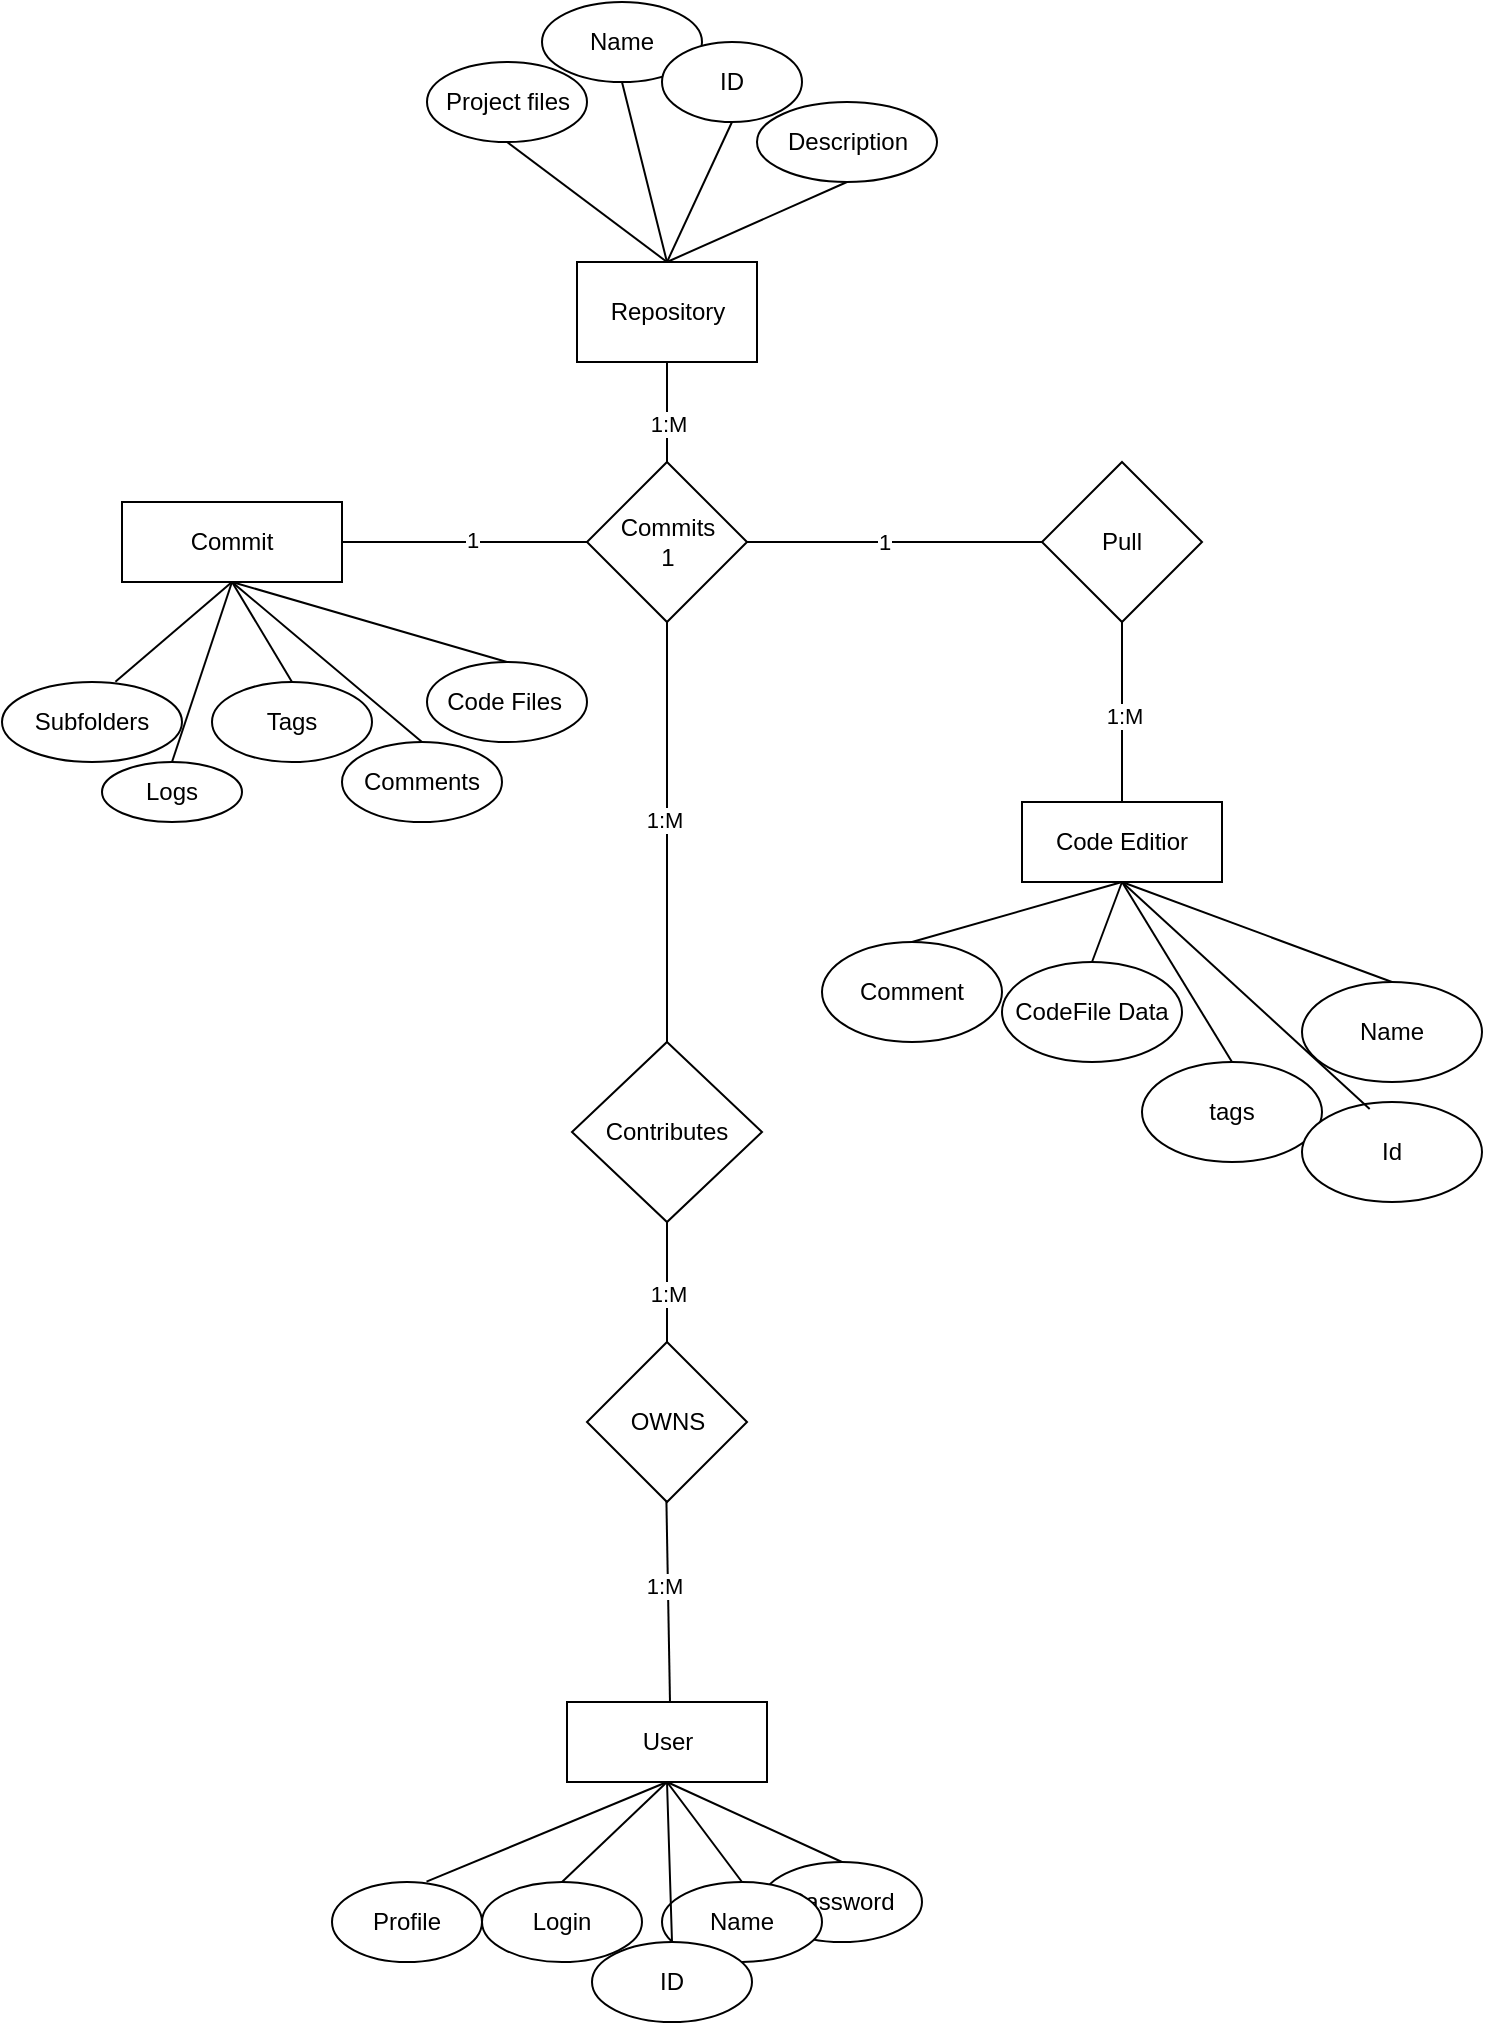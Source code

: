 <mxfile version="26.1.3">
  <diagram name="Page-1" id="3nDueZsEviXtk1KdZRw2">
    <mxGraphModel dx="3470" dy="1395" grid="1" gridSize="10" guides="1" tooltips="1" connect="1" arrows="1" fold="1" page="1" pageScale="1" pageWidth="850" pageHeight="1100" math="0" shadow="0">
      <root>
        <mxCell id="0" />
        <mxCell id="1" parent="0" />
        <mxCell id="WW0Aqr3g7VBlTiyXQAqH-1" value="Repository" style="rounded=0;whiteSpace=wrap;html=1;" vertex="1" parent="1">
          <mxGeometry x="-62.5" y="130" width="90" height="50" as="geometry" />
        </mxCell>
        <mxCell id="WW0Aqr3g7VBlTiyXQAqH-2" value="Name" style="ellipse;whiteSpace=wrap;html=1;" vertex="1" parent="1">
          <mxGeometry x="-80" width="80" height="40" as="geometry" />
        </mxCell>
        <mxCell id="WW0Aqr3g7VBlTiyXQAqH-3" value="ID" style="ellipse;whiteSpace=wrap;html=1;" vertex="1" parent="1">
          <mxGeometry x="-20" y="20" width="70" height="40" as="geometry" />
        </mxCell>
        <mxCell id="WW0Aqr3g7VBlTiyXQAqH-4" value="Description" style="ellipse;whiteSpace=wrap;html=1;" vertex="1" parent="1">
          <mxGeometry x="27.5" y="50" width="90" height="40" as="geometry" />
        </mxCell>
        <mxCell id="WW0Aqr3g7VBlTiyXQAqH-5" value="Project files" style="ellipse;whiteSpace=wrap;html=1;" vertex="1" parent="1">
          <mxGeometry x="-137.5" y="30" width="80" height="40" as="geometry" />
        </mxCell>
        <mxCell id="WW0Aqr3g7VBlTiyXQAqH-6" value="" style="endArrow=none;html=1;rounded=0;exitX=0.5;exitY=1;exitDx=0;exitDy=0;entryX=0.5;entryY=0;entryDx=0;entryDy=0;" edge="1" parent="1" source="WW0Aqr3g7VBlTiyXQAqH-5" target="WW0Aqr3g7VBlTiyXQAqH-1">
          <mxGeometry width="50" height="50" relative="1" as="geometry">
            <mxPoint x="130" y="310" as="sourcePoint" />
            <mxPoint x="180" y="260" as="targetPoint" />
          </mxGeometry>
        </mxCell>
        <mxCell id="WW0Aqr3g7VBlTiyXQAqH-7" value="" style="endArrow=none;html=1;rounded=0;exitX=0.5;exitY=1;exitDx=0;exitDy=0;entryX=0.5;entryY=0;entryDx=0;entryDy=0;" edge="1" parent="1" source="WW0Aqr3g7VBlTiyXQAqH-2" target="WW0Aqr3g7VBlTiyXQAqH-1">
          <mxGeometry width="50" height="50" relative="1" as="geometry">
            <mxPoint x="130" y="310" as="sourcePoint" />
            <mxPoint x="180" y="260" as="targetPoint" />
          </mxGeometry>
        </mxCell>
        <mxCell id="WW0Aqr3g7VBlTiyXQAqH-9" value="" style="endArrow=none;html=1;rounded=0;entryX=0.5;entryY=1;entryDx=0;entryDy=0;exitX=0.5;exitY=0;exitDx=0;exitDy=0;" edge="1" parent="1" source="WW0Aqr3g7VBlTiyXQAqH-1" target="WW0Aqr3g7VBlTiyXQAqH-4">
          <mxGeometry width="50" height="50" relative="1" as="geometry">
            <mxPoint x="130" y="310" as="sourcePoint" />
            <mxPoint x="230" y="170" as="targetPoint" />
          </mxGeometry>
        </mxCell>
        <mxCell id="WW0Aqr3g7VBlTiyXQAqH-10" value="" style="endArrow=none;html=1;rounded=0;entryX=0.5;entryY=1;entryDx=0;entryDy=0;exitX=0.5;exitY=0;exitDx=0;exitDy=0;" edge="1" parent="1" source="WW0Aqr3g7VBlTiyXQAqH-1" target="WW0Aqr3g7VBlTiyXQAqH-3">
          <mxGeometry width="50" height="50" relative="1" as="geometry">
            <mxPoint x="130" y="310" as="sourcePoint" />
            <mxPoint x="180" y="260" as="targetPoint" />
          </mxGeometry>
        </mxCell>
        <mxCell id="WW0Aqr3g7VBlTiyXQAqH-11" value="Commits&lt;div&gt;1&lt;/div&gt;" style="rhombus;whiteSpace=wrap;html=1;" vertex="1" parent="1">
          <mxGeometry x="-57.5" y="230" width="80" height="80" as="geometry" />
        </mxCell>
        <mxCell id="WW0Aqr3g7VBlTiyXQAqH-13" value="" style="endArrow=none;html=1;rounded=0;exitX=0.5;exitY=1;exitDx=0;exitDy=0;entryX=0.5;entryY=0;entryDx=0;entryDy=0;fontSize=13;" edge="1" parent="1" source="WW0Aqr3g7VBlTiyXQAqH-1" target="WW0Aqr3g7VBlTiyXQAqH-11">
          <mxGeometry width="50" height="50" relative="1" as="geometry">
            <mxPoint x="130" y="310" as="sourcePoint" />
            <mxPoint x="180" y="260" as="targetPoint" />
          </mxGeometry>
        </mxCell>
        <mxCell id="WW0Aqr3g7VBlTiyXQAqH-77" value="1:M" style="edgeLabel;html=1;align=center;verticalAlign=middle;resizable=0;points=[];" vertex="1" connectable="0" parent="WW0Aqr3g7VBlTiyXQAqH-13">
          <mxGeometry x="-0.228" y="-4" relative="1" as="geometry">
            <mxPoint x="4" y="11" as="offset" />
          </mxGeometry>
        </mxCell>
        <mxCell id="WW0Aqr3g7VBlTiyXQAqH-15" value="Commit" style="rounded=0;whiteSpace=wrap;html=1;" vertex="1" parent="1">
          <mxGeometry x="-290" y="250" width="110" height="40" as="geometry" />
        </mxCell>
        <mxCell id="WW0Aqr3g7VBlTiyXQAqH-16" value="Tags" style="ellipse;whiteSpace=wrap;html=1;" vertex="1" parent="1">
          <mxGeometry x="-245" y="340" width="80" height="40" as="geometry" />
        </mxCell>
        <mxCell id="WW0Aqr3g7VBlTiyXQAqH-17" value="Comments" style="ellipse;whiteSpace=wrap;html=1;" vertex="1" parent="1">
          <mxGeometry x="-180" y="370" width="80" height="40" as="geometry" />
        </mxCell>
        <mxCell id="WW0Aqr3g7VBlTiyXQAqH-18" value="Logs" style="ellipse;whiteSpace=wrap;html=1;" vertex="1" parent="1">
          <mxGeometry x="-300" y="380" width="70" height="30" as="geometry" />
        </mxCell>
        <mxCell id="WW0Aqr3g7VBlTiyXQAqH-19" value="Code Files&amp;nbsp;" style="ellipse;whiteSpace=wrap;html=1;" vertex="1" parent="1">
          <mxGeometry x="-137.5" y="330" width="80" height="40" as="geometry" />
        </mxCell>
        <mxCell id="WW0Aqr3g7VBlTiyXQAqH-20" value="Subfolders" style="ellipse;whiteSpace=wrap;html=1;" vertex="1" parent="1">
          <mxGeometry x="-350" y="340" width="90" height="40" as="geometry" />
        </mxCell>
        <mxCell id="WW0Aqr3g7VBlTiyXQAqH-21" value="" style="endArrow=none;html=1;rounded=0;exitX=0.63;exitY=-0.004;exitDx=0;exitDy=0;exitPerimeter=0;entryX=0.5;entryY=1;entryDx=0;entryDy=0;" edge="1" parent="1" source="WW0Aqr3g7VBlTiyXQAqH-20" target="WW0Aqr3g7VBlTiyXQAqH-15">
          <mxGeometry width="50" height="50" relative="1" as="geometry">
            <mxPoint x="130" y="510" as="sourcePoint" />
            <mxPoint x="180" y="460" as="targetPoint" />
          </mxGeometry>
        </mxCell>
        <mxCell id="WW0Aqr3g7VBlTiyXQAqH-22" value="" style="endArrow=none;html=1;rounded=0;exitX=0.5;exitY=0;exitDx=0;exitDy=0;entryX=0.5;entryY=1;entryDx=0;entryDy=0;" edge="1" parent="1" source="WW0Aqr3g7VBlTiyXQAqH-18" target="WW0Aqr3g7VBlTiyXQAqH-15">
          <mxGeometry width="50" height="50" relative="1" as="geometry">
            <mxPoint x="130" y="510" as="sourcePoint" />
            <mxPoint x="80" y="530" as="targetPoint" />
          </mxGeometry>
        </mxCell>
        <mxCell id="WW0Aqr3g7VBlTiyXQAqH-23" value="" style="endArrow=none;html=1;rounded=0;exitX=0.5;exitY=0;exitDx=0;exitDy=0;entryX=0.5;entryY=1;entryDx=0;entryDy=0;" edge="1" parent="1" source="WW0Aqr3g7VBlTiyXQAqH-16" target="WW0Aqr3g7VBlTiyXQAqH-15">
          <mxGeometry width="50" height="50" relative="1" as="geometry">
            <mxPoint x="130" y="510" as="sourcePoint" />
            <mxPoint x="90" y="520" as="targetPoint" />
          </mxGeometry>
        </mxCell>
        <mxCell id="WW0Aqr3g7VBlTiyXQAqH-24" value="" style="endArrow=none;html=1;rounded=0;exitX=0.5;exitY=0;exitDx=0;exitDy=0;entryX=0.5;entryY=1;entryDx=0;entryDy=0;" edge="1" parent="1" source="WW0Aqr3g7VBlTiyXQAqH-17" target="WW0Aqr3g7VBlTiyXQAqH-15">
          <mxGeometry width="50" height="50" relative="1" as="geometry">
            <mxPoint x="130" y="510" as="sourcePoint" />
            <mxPoint x="90" y="520" as="targetPoint" />
          </mxGeometry>
        </mxCell>
        <mxCell id="WW0Aqr3g7VBlTiyXQAqH-25" value="" style="endArrow=none;html=1;rounded=0;exitX=0.5;exitY=0;exitDx=0;exitDy=0;entryX=0.5;entryY=1;entryDx=0;entryDy=0;" edge="1" parent="1" source="WW0Aqr3g7VBlTiyXQAqH-19" target="WW0Aqr3g7VBlTiyXQAqH-15">
          <mxGeometry width="50" height="50" relative="1" as="geometry">
            <mxPoint x="130" y="510" as="sourcePoint" />
            <mxPoint x="-50" y="400" as="targetPoint" />
          </mxGeometry>
        </mxCell>
        <mxCell id="WW0Aqr3g7VBlTiyXQAqH-26" value="" style="endArrow=none;html=1;rounded=0;exitX=0;exitY=0.5;exitDx=0;exitDy=0;" edge="1" parent="1" source="WW0Aqr3g7VBlTiyXQAqH-11" target="WW0Aqr3g7VBlTiyXQAqH-15">
          <mxGeometry width="50" height="50" relative="1" as="geometry">
            <mxPoint x="460" y="320" as="sourcePoint" />
            <mxPoint x="510" y="270" as="targetPoint" />
          </mxGeometry>
        </mxCell>
        <mxCell id="WW0Aqr3g7VBlTiyXQAqH-79" value="1" style="edgeLabel;html=1;align=center;verticalAlign=middle;resizable=0;points=[];" vertex="1" connectable="0" parent="WW0Aqr3g7VBlTiyXQAqH-26">
          <mxGeometry x="-0.069" y="-1" relative="1" as="geometry">
            <mxPoint x="-1" as="offset" />
          </mxGeometry>
        </mxCell>
        <mxCell id="WW0Aqr3g7VBlTiyXQAqH-27" value="User" style="rounded=0;whiteSpace=wrap;html=1;" vertex="1" parent="1">
          <mxGeometry x="-67.5" y="850" width="100" height="40" as="geometry" />
        </mxCell>
        <mxCell id="WW0Aqr3g7VBlTiyXQAqH-28" value="Login" style="ellipse;whiteSpace=wrap;html=1;" vertex="1" parent="1">
          <mxGeometry x="-110" y="940" width="80" height="40" as="geometry" />
        </mxCell>
        <mxCell id="WW0Aqr3g7VBlTiyXQAqH-29" value="Password" style="ellipse;whiteSpace=wrap;html=1;" vertex="1" parent="1">
          <mxGeometry x="30" y="930" width="80" height="40" as="geometry" />
        </mxCell>
        <mxCell id="WW0Aqr3g7VBlTiyXQAqH-30" value="Name" style="ellipse;whiteSpace=wrap;html=1;" vertex="1" parent="1">
          <mxGeometry x="-20" y="940" width="80" height="40" as="geometry" />
        </mxCell>
        <mxCell id="WW0Aqr3g7VBlTiyXQAqH-31" value="ID" style="ellipse;whiteSpace=wrap;html=1;" vertex="1" parent="1">
          <mxGeometry x="-55" y="970" width="80" height="40" as="geometry" />
        </mxCell>
        <mxCell id="WW0Aqr3g7VBlTiyXQAqH-32" value="Profile" style="ellipse;whiteSpace=wrap;html=1;" vertex="1" parent="1">
          <mxGeometry x="-185" y="940" width="75" height="40" as="geometry" />
        </mxCell>
        <mxCell id="WW0Aqr3g7VBlTiyXQAqH-33" value="" style="endArrow=none;html=1;rounded=0;exitX=0.63;exitY=-0.004;exitDx=0;exitDy=0;exitPerimeter=0;entryX=0.5;entryY=1;entryDx=0;entryDy=0;" edge="1" parent="1" source="WW0Aqr3g7VBlTiyXQAqH-32" target="WW0Aqr3g7VBlTiyXQAqH-27">
          <mxGeometry width="50" height="50" relative="1" as="geometry">
            <mxPoint x="140" y="520" as="sourcePoint" />
            <mxPoint x="190" y="470" as="targetPoint" />
          </mxGeometry>
        </mxCell>
        <mxCell id="WW0Aqr3g7VBlTiyXQAqH-34" value="" style="endArrow=none;html=1;rounded=0;exitX=0.5;exitY=0;exitDx=0;exitDy=0;entryX=0.5;entryY=1;entryDx=0;entryDy=0;" edge="1" parent="1" source="WW0Aqr3g7VBlTiyXQAqH-30" target="WW0Aqr3g7VBlTiyXQAqH-27">
          <mxGeometry width="50" height="50" relative="1" as="geometry">
            <mxPoint x="140" y="520" as="sourcePoint" />
            <mxPoint x="90" y="540" as="targetPoint" />
          </mxGeometry>
        </mxCell>
        <mxCell id="WW0Aqr3g7VBlTiyXQAqH-35" value="" style="endArrow=none;html=1;rounded=0;exitX=0.5;exitY=0;exitDx=0;exitDy=0;entryX=0.5;entryY=1;entryDx=0;entryDy=0;" edge="1" parent="1" source="WW0Aqr3g7VBlTiyXQAqH-28" target="WW0Aqr3g7VBlTiyXQAqH-27">
          <mxGeometry width="50" height="50" relative="1" as="geometry">
            <mxPoint x="140" y="520" as="sourcePoint" />
            <mxPoint x="100" y="530" as="targetPoint" />
          </mxGeometry>
        </mxCell>
        <mxCell id="WW0Aqr3g7VBlTiyXQAqH-36" value="" style="endArrow=none;html=1;rounded=0;exitX=0.5;exitY=0;exitDx=0;exitDy=0;entryX=0.5;entryY=1;entryDx=0;entryDy=0;" edge="1" parent="1" source="WW0Aqr3g7VBlTiyXQAqH-29" target="WW0Aqr3g7VBlTiyXQAqH-27">
          <mxGeometry width="50" height="50" relative="1" as="geometry">
            <mxPoint x="140" y="520" as="sourcePoint" />
            <mxPoint x="100" y="530" as="targetPoint" />
          </mxGeometry>
        </mxCell>
        <mxCell id="WW0Aqr3g7VBlTiyXQAqH-37" value="" style="endArrow=none;html=1;rounded=0;exitX=0.5;exitY=0;exitDx=0;exitDy=0;entryX=0.5;entryY=1;entryDx=0;entryDy=0;" edge="1" parent="1" source="WW0Aqr3g7VBlTiyXQAqH-31" target="WW0Aqr3g7VBlTiyXQAqH-27">
          <mxGeometry width="50" height="50" relative="1" as="geometry">
            <mxPoint x="140" y="520" as="sourcePoint" />
            <mxPoint x="-40" y="410" as="targetPoint" />
          </mxGeometry>
        </mxCell>
        <mxCell id="WW0Aqr3g7VBlTiyXQAqH-38" value="" style="endArrow=none;html=1;rounded=0;exitX=0.5;exitY=1;exitDx=0;exitDy=0;entryX=0.5;entryY=0;entryDx=0;entryDy=0;" edge="1" parent="1" source="WW0Aqr3g7VBlTiyXQAqH-11" target="WW0Aqr3g7VBlTiyXQAqH-44">
          <mxGeometry width="50" height="50" relative="1" as="geometry">
            <mxPoint x="-30" y="420" as="sourcePoint" />
            <mxPoint x="131" y="287" as="targetPoint" />
          </mxGeometry>
        </mxCell>
        <mxCell id="WW0Aqr3g7VBlTiyXQAqH-80" value="1:M" style="edgeLabel;html=1;align=center;verticalAlign=middle;resizable=0;points=[];" vertex="1" connectable="0" parent="WW0Aqr3g7VBlTiyXQAqH-38">
          <mxGeometry x="-0.06" y="-2" relative="1" as="geometry">
            <mxPoint as="offset" />
          </mxGeometry>
        </mxCell>
        <mxCell id="WW0Aqr3g7VBlTiyXQAqH-42" value="OWNS" style="rhombus;whiteSpace=wrap;html=1;" vertex="1" parent="1">
          <mxGeometry x="-57.5" y="670" width="80" height="80" as="geometry" />
        </mxCell>
        <mxCell id="WW0Aqr3g7VBlTiyXQAqH-43" value="" style="endArrow=none;html=1;rounded=0;exitX=0.5;exitY=0;exitDx=0;exitDy=0;" edge="1" parent="1">
          <mxGeometry width="50" height="50" relative="1" as="geometry">
            <mxPoint x="-16" y="850" as="sourcePoint" />
            <mxPoint x="-17.798" y="749.298" as="targetPoint" />
          </mxGeometry>
        </mxCell>
        <mxCell id="WW0Aqr3g7VBlTiyXQAqH-82" value="1:M" style="edgeLabel;html=1;align=center;verticalAlign=middle;resizable=0;points=[];" vertex="1" connectable="0" parent="WW0Aqr3g7VBlTiyXQAqH-43">
          <mxGeometry x="0.148" y="2" relative="1" as="geometry">
            <mxPoint as="offset" />
          </mxGeometry>
        </mxCell>
        <mxCell id="WW0Aqr3g7VBlTiyXQAqH-44" value="Contributes" style="rhombus;whiteSpace=wrap;html=1;" vertex="1" parent="1">
          <mxGeometry x="-65" y="520" width="95" height="90" as="geometry" />
        </mxCell>
        <mxCell id="WW0Aqr3g7VBlTiyXQAqH-46" value="" style="endArrow=none;html=1;rounded=0;exitX=0.5;exitY=1;exitDx=0;exitDy=0;entryX=0.5;entryY=0;entryDx=0;entryDy=0;" edge="1" parent="1" source="WW0Aqr3g7VBlTiyXQAqH-44" target="WW0Aqr3g7VBlTiyXQAqH-42">
          <mxGeometry width="50" height="50" relative="1" as="geometry">
            <mxPoint x="-30" y="400" as="sourcePoint" />
            <mxPoint x="20" y="350" as="targetPoint" />
          </mxGeometry>
        </mxCell>
        <mxCell id="WW0Aqr3g7VBlTiyXQAqH-47" value="1:M" style="edgeLabel;html=1;align=center;verticalAlign=middle;resizable=0;points=[];" vertex="1" connectable="0" parent="WW0Aqr3g7VBlTiyXQAqH-46">
          <mxGeometry x="0.175" relative="1" as="geometry">
            <mxPoint as="offset" />
          </mxGeometry>
        </mxCell>
        <mxCell id="WW0Aqr3g7VBlTiyXQAqH-48" value="Pull" style="rhombus;whiteSpace=wrap;html=1;" vertex="1" parent="1">
          <mxGeometry x="170" y="230" width="80" height="80" as="geometry" />
        </mxCell>
        <mxCell id="WW0Aqr3g7VBlTiyXQAqH-50" value="" style="endArrow=none;html=1;rounded=0;exitX=1;exitY=0.5;exitDx=0;exitDy=0;entryX=0;entryY=0.5;entryDx=0;entryDy=0;" edge="1" parent="1" source="WW0Aqr3g7VBlTiyXQAqH-11" target="WW0Aqr3g7VBlTiyXQAqH-48">
          <mxGeometry width="50" height="50" relative="1" as="geometry">
            <mxPoint x="-30" y="400" as="sourcePoint" />
            <mxPoint x="20" y="350" as="targetPoint" />
          </mxGeometry>
        </mxCell>
        <mxCell id="WW0Aqr3g7VBlTiyXQAqH-78" value="1" style="edgeLabel;html=1;align=center;verticalAlign=middle;resizable=0;points=[];" vertex="1" connectable="0" parent="WW0Aqr3g7VBlTiyXQAqH-50">
          <mxGeometry x="-0.066" y="4" relative="1" as="geometry">
            <mxPoint x="-1" y="4" as="offset" />
          </mxGeometry>
        </mxCell>
        <mxCell id="WW0Aqr3g7VBlTiyXQAqH-51" value="Code Editior" style="rounded=0;whiteSpace=wrap;html=1;" vertex="1" parent="1">
          <mxGeometry x="160" y="400" width="100" height="40" as="geometry" />
        </mxCell>
        <mxCell id="WW0Aqr3g7VBlTiyXQAqH-53" value="" style="endArrow=none;html=1;rounded=0;exitX=0.5;exitY=1;exitDx=0;exitDy=0;entryX=0.5;entryY=0;entryDx=0;entryDy=0;" edge="1" parent="1" source="WW0Aqr3g7VBlTiyXQAqH-48" target="WW0Aqr3g7VBlTiyXQAqH-51">
          <mxGeometry width="50" height="50" relative="1" as="geometry">
            <mxPoint x="-30" y="400" as="sourcePoint" />
            <mxPoint x="245" y="370" as="targetPoint" />
          </mxGeometry>
        </mxCell>
        <mxCell id="WW0Aqr3g7VBlTiyXQAqH-81" value="1:M" style="edgeLabel;html=1;align=center;verticalAlign=middle;resizable=0;points=[];" vertex="1" connectable="0" parent="WW0Aqr3g7VBlTiyXQAqH-53">
          <mxGeometry x="0.043" y="1" relative="1" as="geometry">
            <mxPoint as="offset" />
          </mxGeometry>
        </mxCell>
        <mxCell id="WW0Aqr3g7VBlTiyXQAqH-58" value="CodeFile Data" style="ellipse;whiteSpace=wrap;html=1;" vertex="1" parent="1">
          <mxGeometry x="150" y="480" width="90" height="50" as="geometry" />
        </mxCell>
        <mxCell id="WW0Aqr3g7VBlTiyXQAqH-59" value="Name" style="ellipse;whiteSpace=wrap;html=1;" vertex="1" parent="1">
          <mxGeometry x="300" y="490" width="90" height="50" as="geometry" />
        </mxCell>
        <mxCell id="WW0Aqr3g7VBlTiyXQAqH-60" value="tags" style="ellipse;whiteSpace=wrap;html=1;" vertex="1" parent="1">
          <mxGeometry x="220" y="530" width="90" height="50" as="geometry" />
        </mxCell>
        <mxCell id="WW0Aqr3g7VBlTiyXQAqH-61" value="Comment" style="ellipse;whiteSpace=wrap;html=1;" vertex="1" parent="1">
          <mxGeometry x="60" y="470" width="90" height="50" as="geometry" />
        </mxCell>
        <mxCell id="WW0Aqr3g7VBlTiyXQAqH-62" value="" style="endArrow=none;html=1;rounded=0;entryX=0.5;entryY=1;entryDx=0;entryDy=0;exitX=0.5;exitY=0;exitDx=0;exitDy=0;" edge="1" parent="1" source="WW0Aqr3g7VBlTiyXQAqH-61" target="WW0Aqr3g7VBlTiyXQAqH-51">
          <mxGeometry width="50" height="50" relative="1" as="geometry">
            <mxPoint x="-30" y="400" as="sourcePoint" />
            <mxPoint x="20" y="350" as="targetPoint" />
          </mxGeometry>
        </mxCell>
        <mxCell id="WW0Aqr3g7VBlTiyXQAqH-63" value="" style="endArrow=none;html=1;rounded=0;entryX=0.5;entryY=1;entryDx=0;entryDy=0;exitX=0.5;exitY=0;exitDx=0;exitDy=0;" edge="1" parent="1" source="WW0Aqr3g7VBlTiyXQAqH-58" target="WW0Aqr3g7VBlTiyXQAqH-51">
          <mxGeometry width="50" height="50" relative="1" as="geometry">
            <mxPoint x="-30" y="400" as="sourcePoint" />
            <mxPoint x="20" y="350" as="targetPoint" />
          </mxGeometry>
        </mxCell>
        <mxCell id="WW0Aqr3g7VBlTiyXQAqH-64" value="" style="endArrow=none;html=1;rounded=0;exitX=0.5;exitY=1;exitDx=0;exitDy=0;entryX=0.5;entryY=0;entryDx=0;entryDy=0;" edge="1" parent="1" source="WW0Aqr3g7VBlTiyXQAqH-51" target="WW0Aqr3g7VBlTiyXQAqH-60">
          <mxGeometry width="50" height="50" relative="1" as="geometry">
            <mxPoint x="-30" y="680" as="sourcePoint" />
            <mxPoint x="20" y="630" as="targetPoint" />
          </mxGeometry>
        </mxCell>
        <mxCell id="WW0Aqr3g7VBlTiyXQAqH-65" value="" style="endArrow=none;html=1;rounded=0;entryX=0.5;entryY=1;entryDx=0;entryDy=0;exitX=0.5;exitY=0;exitDx=0;exitDy=0;" edge="1" parent="1" source="WW0Aqr3g7VBlTiyXQAqH-59" target="WW0Aqr3g7VBlTiyXQAqH-51">
          <mxGeometry width="50" height="50" relative="1" as="geometry">
            <mxPoint x="-30" y="680" as="sourcePoint" />
            <mxPoint x="20" y="630" as="targetPoint" />
          </mxGeometry>
        </mxCell>
        <mxCell id="WW0Aqr3g7VBlTiyXQAqH-66" value="Id" style="ellipse;whiteSpace=wrap;html=1;" vertex="1" parent="1">
          <mxGeometry x="300" y="550" width="90" height="50" as="geometry" />
        </mxCell>
        <mxCell id="WW0Aqr3g7VBlTiyXQAqH-67" value="" style="endArrow=none;html=1;rounded=0;exitX=0.5;exitY=1;exitDx=0;exitDy=0;entryX=0.376;entryY=0.069;entryDx=0;entryDy=0;entryPerimeter=0;" edge="1" parent="1" source="WW0Aqr3g7VBlTiyXQAqH-51" target="WW0Aqr3g7VBlTiyXQAqH-66">
          <mxGeometry width="50" height="50" relative="1" as="geometry">
            <mxPoint x="-30" y="540" as="sourcePoint" />
            <mxPoint x="20" y="490" as="targetPoint" />
          </mxGeometry>
        </mxCell>
      </root>
    </mxGraphModel>
  </diagram>
</mxfile>
